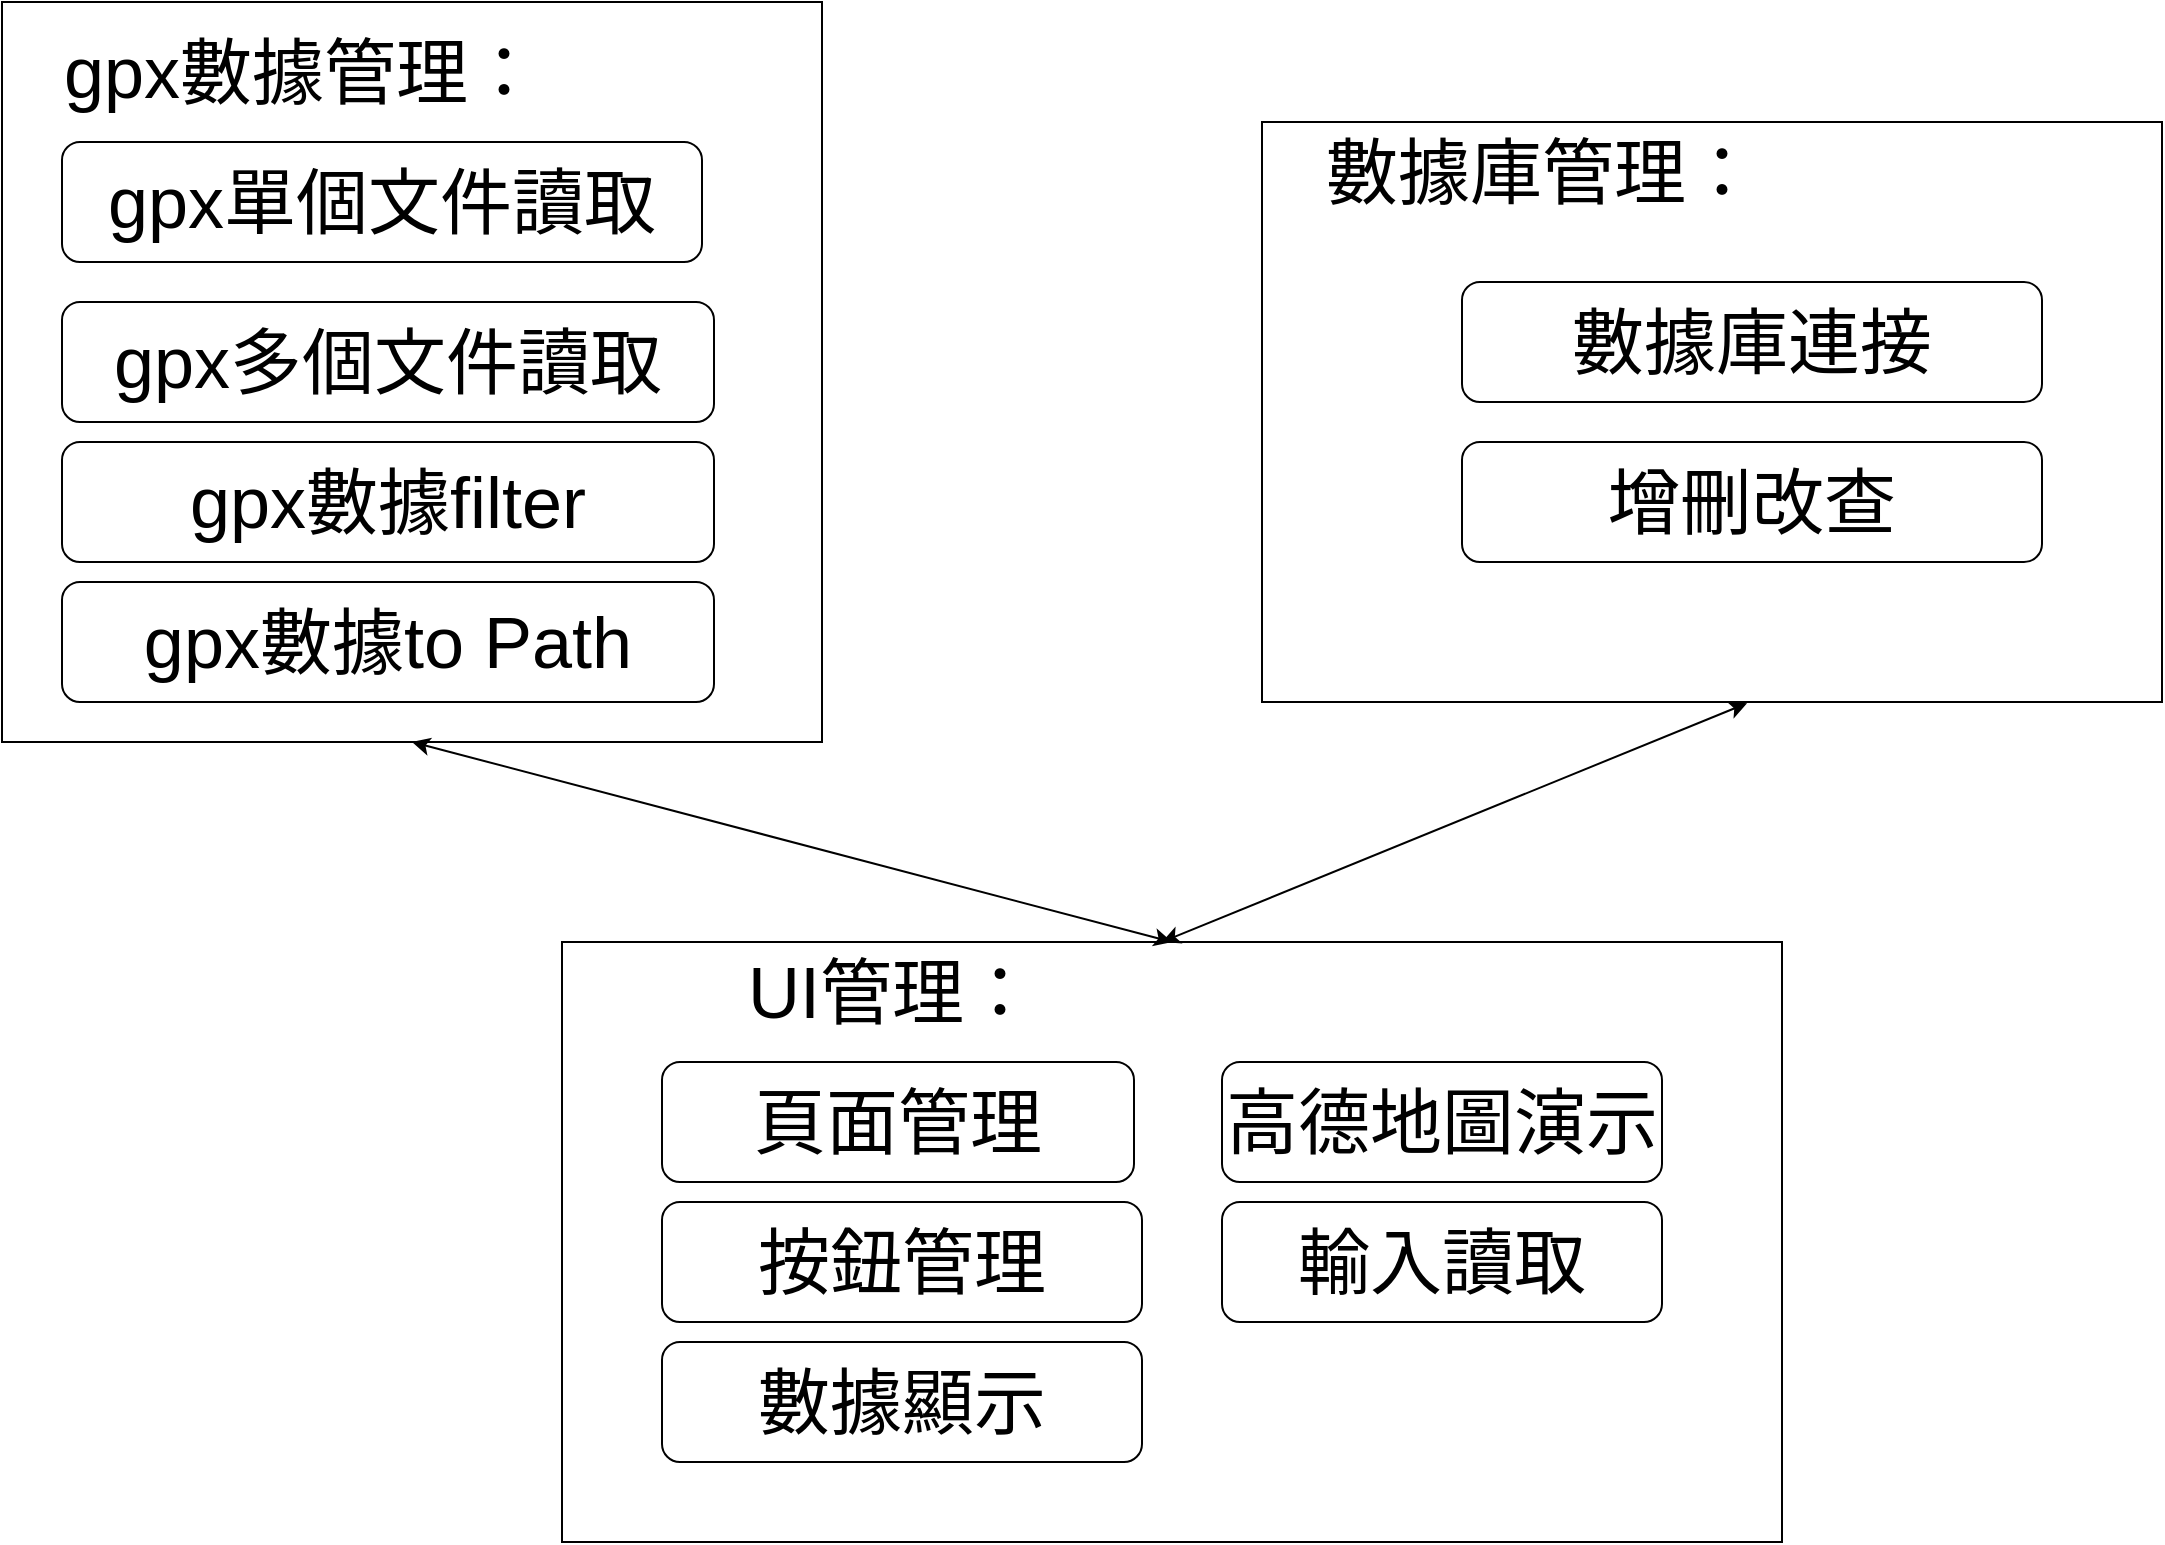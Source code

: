 <mxfile version="18.0.2" type="github">
  <diagram id="efclQ2mYd0wn6vlMMec0" name="Page-1">
    <mxGraphModel dx="1278" dy="584" grid="1" gridSize="10" guides="1" tooltips="1" connect="1" arrows="1" fold="1" page="1" pageScale="1" pageWidth="827" pageHeight="1169" math="0" shadow="0">
      <root>
        <mxCell id="0" />
        <mxCell id="1" parent="0" />
        <mxCell id="PMwcCSvuLf5VPloV6X2n-1" value="" style="rounded=0;whiteSpace=wrap;html=1;" parent="1" vertex="1">
          <mxGeometry x="50" y="10" width="410" height="370" as="geometry" />
        </mxCell>
        <mxCell id="PMwcCSvuLf5VPloV6X2n-2" value="&lt;font style=&quot;font-size: 36px&quot;&gt;gpx數據管理：&lt;/font&gt;" style="text;html=1;strokeColor=none;fillColor=none;align=center;verticalAlign=middle;whiteSpace=wrap;rounded=0;" parent="1" vertex="1">
          <mxGeometry x="60" y="30" width="280" height="30" as="geometry" />
        </mxCell>
        <mxCell id="PMwcCSvuLf5VPloV6X2n-3" value="gpx單個文件讀取" style="rounded=1;whiteSpace=wrap;html=1;fontSize=36;" parent="1" vertex="1">
          <mxGeometry x="80" y="80" width="320" height="60" as="geometry" />
        </mxCell>
        <mxCell id="PMwcCSvuLf5VPloV6X2n-4" value="gpx多個文件讀取" style="rounded=1;whiteSpace=wrap;html=1;fontSize=36;" parent="1" vertex="1">
          <mxGeometry x="80" y="160" width="326" height="60" as="geometry" />
        </mxCell>
        <mxCell id="PMwcCSvuLf5VPloV6X2n-8" value="" style="rounded=0;whiteSpace=wrap;html=1;fontSize=36;" parent="1" vertex="1">
          <mxGeometry x="680" y="70" width="450" height="290" as="geometry" />
        </mxCell>
        <mxCell id="PMwcCSvuLf5VPloV6X2n-9" value="數據庫管理：&lt;br&gt;" style="text;html=1;strokeColor=none;fillColor=none;align=center;verticalAlign=middle;whiteSpace=wrap;rounded=0;fontSize=36;" parent="1" vertex="1">
          <mxGeometry x="700" y="80" width="240" height="30" as="geometry" />
        </mxCell>
        <mxCell id="PMwcCSvuLf5VPloV6X2n-10" value="數據庫連接" style="rounded=1;whiteSpace=wrap;html=1;fontSize=36;" parent="1" vertex="1">
          <mxGeometry x="780" y="150" width="290" height="60" as="geometry" />
        </mxCell>
        <mxCell id="PMwcCSvuLf5VPloV6X2n-11" value="增刪改查" style="rounded=1;whiteSpace=wrap;html=1;fontSize=36;" parent="1" vertex="1">
          <mxGeometry x="780" y="230" width="290" height="60" as="geometry" />
        </mxCell>
        <mxCell id="PMwcCSvuLf5VPloV6X2n-12" value="" style="rounded=0;whiteSpace=wrap;html=1;fontSize=36;" parent="1" vertex="1">
          <mxGeometry x="330" y="480" width="610" height="300" as="geometry" />
        </mxCell>
        <mxCell id="PMwcCSvuLf5VPloV6X2n-13" value="UI管理：" style="text;html=1;strokeColor=none;fillColor=none;align=center;verticalAlign=middle;whiteSpace=wrap;rounded=0;fontSize=36;" parent="1" vertex="1">
          <mxGeometry x="340" y="490" width="310" height="30" as="geometry" />
        </mxCell>
        <mxCell id="PMwcCSvuLf5VPloV6X2n-14" value="頁面管理" style="rounded=1;whiteSpace=wrap;html=1;fontSize=36;" parent="1" vertex="1">
          <mxGeometry x="380" y="540" width="236" height="60" as="geometry" />
        </mxCell>
        <mxCell id="PMwcCSvuLf5VPloV6X2n-15" value="按鈕管理" style="rounded=1;whiteSpace=wrap;html=1;fontSize=36;" parent="1" vertex="1">
          <mxGeometry x="380" y="610" width="240" height="60" as="geometry" />
        </mxCell>
        <mxCell id="PMwcCSvuLf5VPloV6X2n-16" value="數據顯示" style="rounded=1;whiteSpace=wrap;html=1;fontSize=36;" parent="1" vertex="1">
          <mxGeometry x="380" y="680" width="240" height="60" as="geometry" />
        </mxCell>
        <mxCell id="PMwcCSvuLf5VPloV6X2n-17" value="高德地圖演示" style="rounded=1;whiteSpace=wrap;html=1;fontSize=36;" parent="1" vertex="1">
          <mxGeometry x="660" y="540" width="220" height="60" as="geometry" />
        </mxCell>
        <mxCell id="PMwcCSvuLf5VPloV6X2n-18" value="輸入讀取" style="rounded=1;whiteSpace=wrap;html=1;fontSize=36;" parent="1" vertex="1">
          <mxGeometry x="660" y="610" width="220" height="60" as="geometry" />
        </mxCell>
        <mxCell id="PMwcCSvuLf5VPloV6X2n-19" value="" style="endArrow=classic;startArrow=classic;html=1;rounded=0;fontSize=36;entryX=0.5;entryY=0;entryDx=0;entryDy=0;exitX=0.5;exitY=1;exitDx=0;exitDy=0;" parent="1" target="PMwcCSvuLf5VPloV6X2n-12" edge="1" source="PMwcCSvuLf5VPloV6X2n-1">
          <mxGeometry width="50" height="50" relative="1" as="geometry">
            <mxPoint x="300" y="360" as="sourcePoint" />
            <mxPoint x="440" y="340" as="targetPoint" />
          </mxGeometry>
        </mxCell>
        <mxCell id="PMwcCSvuLf5VPloV6X2n-20" value="" style="endArrow=classic;startArrow=classic;html=1;rounded=0;fontSize=36;entryX=0.539;entryY=1.002;entryDx=0;entryDy=0;entryPerimeter=0;" parent="1" target="PMwcCSvuLf5VPloV6X2n-8" edge="1">
          <mxGeometry width="50" height="50" relative="1" as="geometry">
            <mxPoint x="630" y="480" as="sourcePoint" />
            <mxPoint x="560" y="370" as="targetPoint" />
          </mxGeometry>
        </mxCell>
        <mxCell id="G6qQTfw-bczDcLdhpUxL-1" value="gpx數據filter" style="rounded=1;whiteSpace=wrap;html=1;fontSize=36;" vertex="1" parent="1">
          <mxGeometry x="80" y="230" width="326" height="60" as="geometry" />
        </mxCell>
        <mxCell id="G6qQTfw-bczDcLdhpUxL-3" value="gpx數據to Path" style="rounded=1;whiteSpace=wrap;html=1;fontSize=36;" vertex="1" parent="1">
          <mxGeometry x="80" y="300" width="326" height="60" as="geometry" />
        </mxCell>
      </root>
    </mxGraphModel>
  </diagram>
</mxfile>
